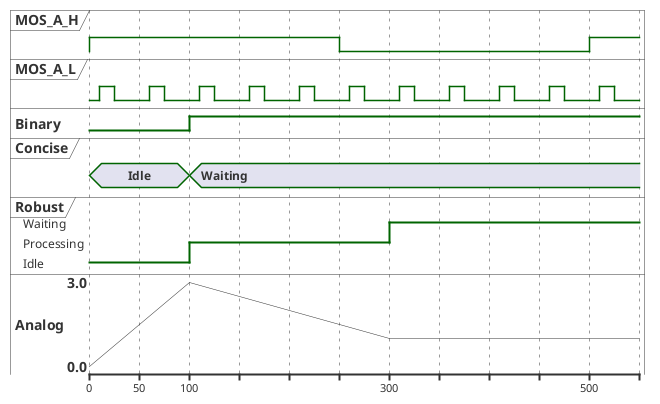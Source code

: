 @startuml
clock   "MOS_A_H"   as C0 with period 500
clock   "MOS_A_L"   as C1 with period 50 pulse 15 offset 10
binary  "Binary"  as B
concise "Concise" as C
robust  "Robust"  as R
analog  "Analog"  as A


@0
C is Idle
R is Idle
A is 0

@100
B is high
C is Waiting
R is Processing
A is 3

@300
R is Waiting
A is 1
@enduml